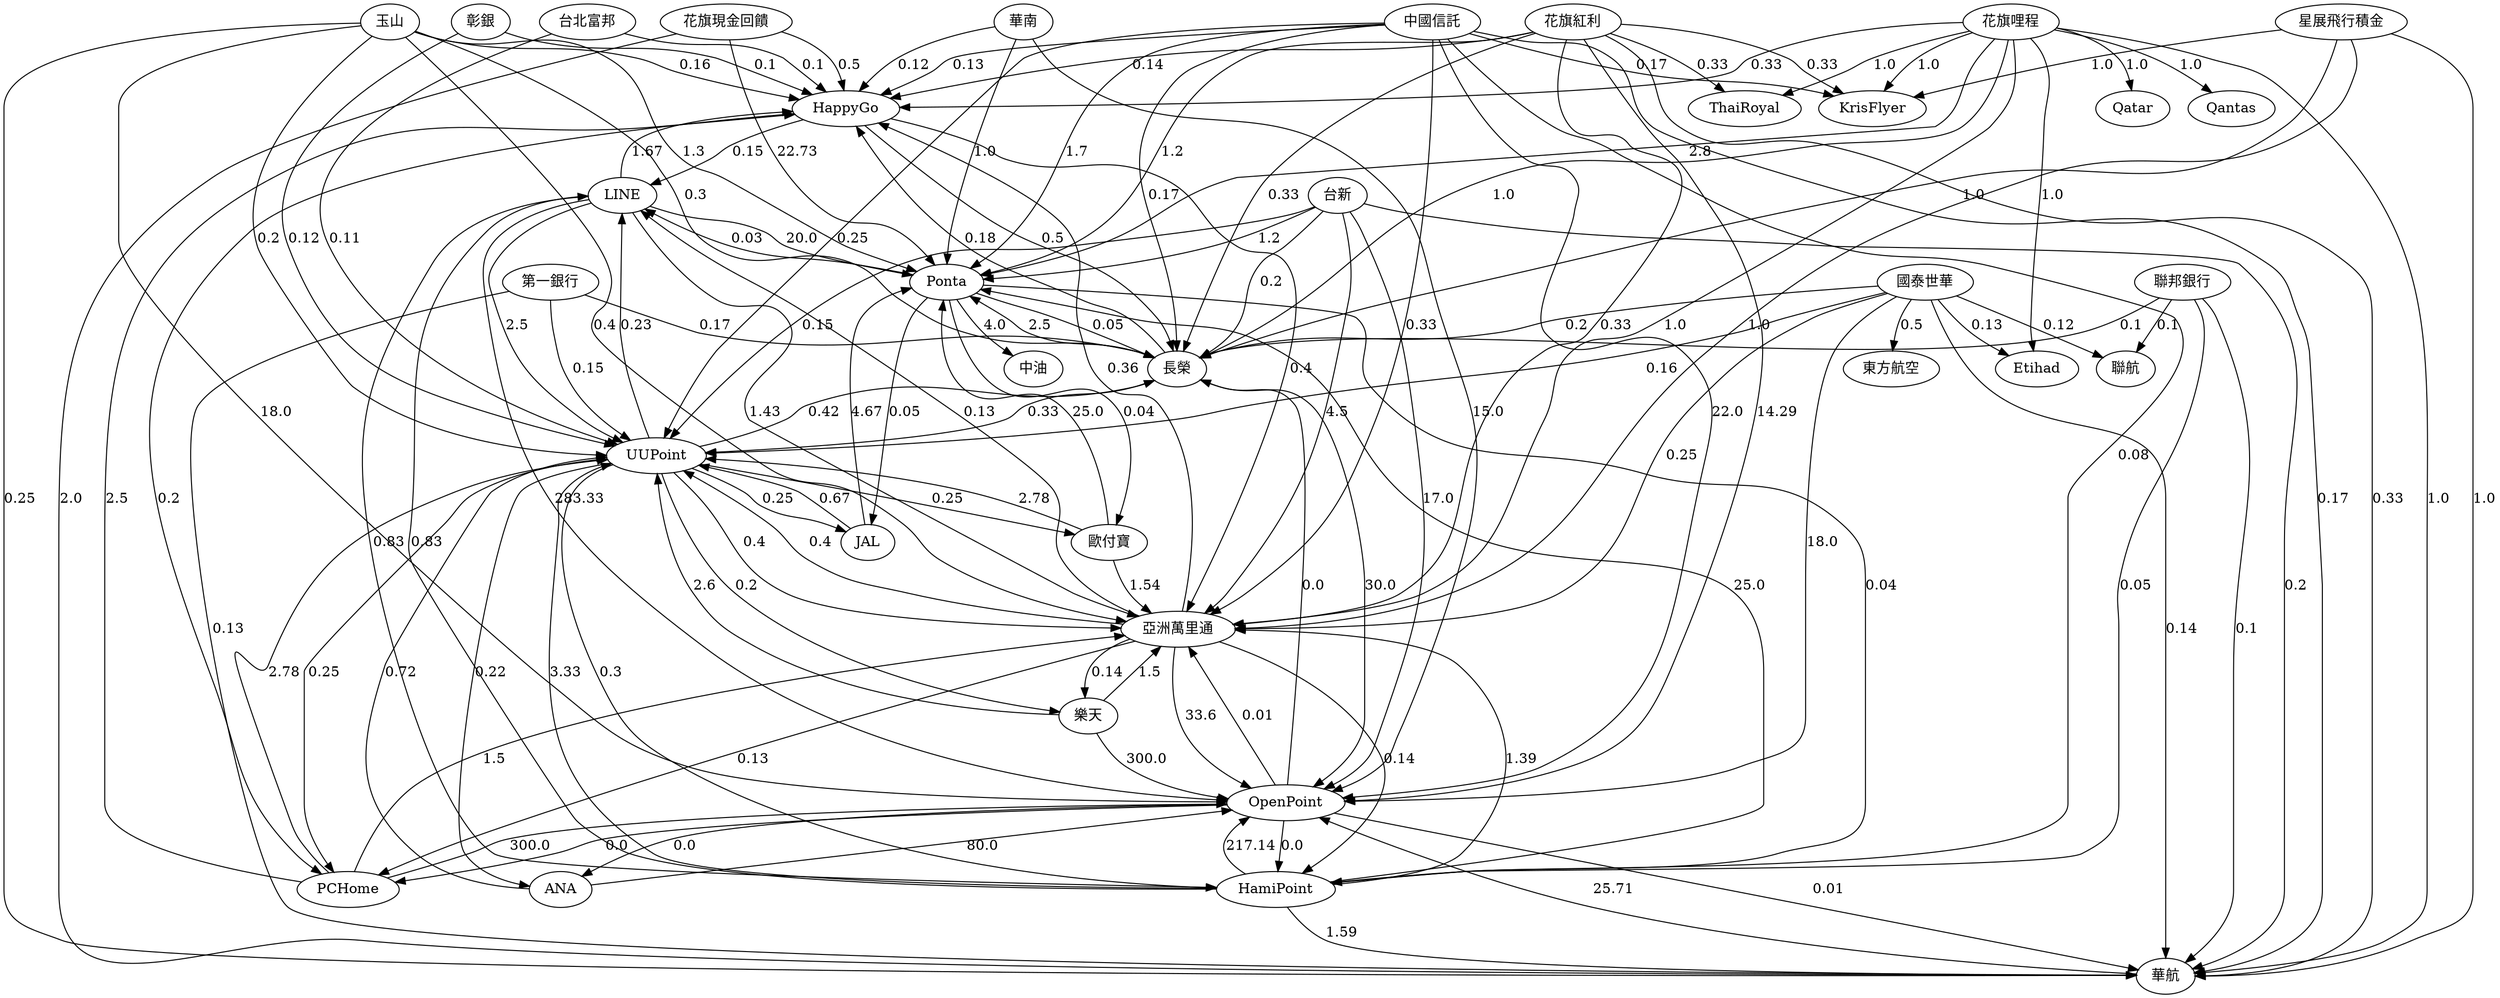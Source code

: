 digraph G {HappyGo->LINE [label="0.15"]
HappyGo->亞洲萬里通 [label="0.4"]
HappyGo->長榮 [label="0.5"]
HappyGo->PCHome [label="0.2"]
OpenPoint->HamiPoint [label="0.0"]
OpenPoint->PCHome [label="0.0"]
OpenPoint->亞洲萬里通 [label="0.01"]
OpenPoint->華航 [label="0.01"]
OpenPoint->ANA [label="0.0"]
OpenPoint->長榮 [label="0.0"]
華航->OpenPoint [label="25.71"]
ANA->OpenPoint [label="80.0"]
ANA->UUPoint [label="0.72"]
JAL->UUPoint [label="0.67"]
JAL->Ponta [label="4.67"]
長榮->OpenPoint [label="30.0"]
UUPoint->亞洲萬里通 [label="0.4"]
UUPoint->JAL [label="0.25"]
UUPoint->ANA [label="0.22"]
UUPoint->長榮 [label="0.42"]
UUPoint->樂天 [label="0.2"]
UUPoint->歐付寶 [label="0.25"]
UUPoint->PCHome [label="0.25"]
UUPoint->HamiPoint [label="0.3"]
UUPoint->LINE [label="0.23"]
Ponta->LINE [label="0.03"]
Ponta->JAL [label="0.05"]
Ponta->長榮 [label="0.05"]
Ponta->歐付寶 [label="0.04"]
Ponta->HamiPoint [label="0.04"]
Ponta->中油 [label="4.0"]
台新->Ponta [label="1.2"]
台新->華航 [label="0.2"]
台新->長榮 [label="0.2"]
台新->亞洲萬里通 [label="4.5"]
台新->UUPoint [label="0.15"]
台新->OpenPoint [label="17.0"]
玉山->Ponta [label="1.3"]
玉山->UUPoint [label="0.2"]
玉山->OpenPoint [label="18.0"]
玉山->HappyGo [label="0.16"]
玉山->華航 [label="0.25"]
玉山->長榮 [label="0.3"]
玉山->亞洲萬里通 [label="0.4"]
花旗紅利->亞洲萬里通 [label="0.33"]
花旗紅利->華航 [label="0.33"]
花旗紅利->長榮 [label="0.33"]
花旗紅利->KrisFlyer [label="0.33"]
花旗紅利->ThaiRoyal [label="0.33"]
花旗紅利->HappyGo [label="0.14"]
花旗紅利->OpenPoint [label="14.29"]
花旗紅利->Ponta [label="1.2"]
花旗現金回饋->HappyGo [label="0.5"]
花旗現金回饋->Ponta [label="22.73"]
花旗現金回饋->華航 [label="2.0"]
花旗哩程->HappyGo [label="0.33"]
花旗哩程->Ponta [label="2.8"]
花旗哩程->亞洲萬里通 [label="1.0"]
花旗哩程->華航 [label="1.0"]
花旗哩程->長榮 [label="1.0"]
花旗哩程->KrisFlyer [label="1.0"]
花旗哩程->ThaiRoyal [label="1.0"]
花旗哩程->Etihad [label="1.0"]
花旗哩程->Qatar [label="1.0"]
花旗哩程->Qantas [label="1.0"]
華南->Ponta [label="1.0"]
華南->HappyGo [label="0.12"]
華南->OpenPoint [label="15.0"]
歐付寶->亞洲萬里通 [label="1.54"]
歐付寶->UUPoint [label="2.78"]
歐付寶->Ponta [label="25.0"]
HamiPoint->UUPoint [label="3.33"]
HamiPoint->Ponta [label="25.0"]
HamiPoint->LINE [label="0.83"]
HamiPoint->華航 [label="1.59"]
HamiPoint->亞洲萬里通 [label="1.39"]
HamiPoint->OpenPoint [label="217.14"]
樂天->OpenPoint [label="300.0"]
樂天->UUPoint [label="2.6"]
樂天->亞洲萬里通 [label="1.5"]
亞洲萬里通->HamiPoint [label="0.14"]
亞洲萬里通->LINE [label="0.13"]
亞洲萬里通->PCHome [label="0.13"]
亞洲萬里通->樂天 [label="0.14"]
亞洲萬里通->OpenPoint [label="33.6"]
亞洲萬里通->UUPoint [label="0.4"]
亞洲萬里通->HappyGo [label="0.36"]
聯邦銀行->HamiPoint [label="0.05"]
聯邦銀行->長榮 [label="0.1"]
聯邦銀行->華航 [label="0.1"]
聯邦銀行->聯航 [label="0.1"]
中國信託->HamiPoint [label="0.08"]
中國信託->長榮 [label="0.17"]
中國信託->華航 [label="0.17"]
中國信託->亞洲萬里通 [label="0.33"]
中國信託->KrisFlyer [label="0.17"]
中國信託->Ponta [label="1.7"]
中國信託->UUPoint [label="0.25"]
中國信託->OpenPoint [label="22.0"]
中國信託->HappyGo [label="0.13"]
LINE->HamiPoint [label="0.83"]
LINE->HappyGo [label="1.67"]
LINE->OpenPoint [label="283.33"]
LINE->Ponta [label="20.0"]
LINE->UUPoint [label="2.5"]
LINE->亞洲萬里通 [label="1.43"]
PCHome->HappyGo [label="2.5"]
PCHome->亞洲萬里通 [label="1.5"]
PCHome->OpenPoint [label="300.0"]
PCHome->UUPoint [label="2.78"]
長榮->HappyGo [label="0.18"]
長榮->UUPoint [label="0.33"]
長榮->Ponta [label="2.5"]
彰銀->HappyGo [label="0.1"]
彰銀->UUPoint [label="0.12"]
台北富邦->HappyGo [label="0.1"]
台北富邦->UUPoint [label="0.11"]
第一銀行->UUPoint [label="0.15"]
第一銀行->華航 [label="0.13"]
第一銀行->長榮 [label="0.17"]
國泰世華->OpenPoint [label="18.0"]
國泰世華->UUPoint [label="0.16"]
國泰世華->華航 [label="0.14"]
國泰世華->長榮 [label="0.2"]
國泰世華->亞洲萬里通 [label="0.25"]
國泰世華->東方航空 [label="0.5"]
國泰世華->聯航 [label="0.12"]
國泰世華->Etihad [label="0.13"]
星展飛行積金->華航 [label="1.0"]
星展飛行積金->長榮 [label="1.0"]
星展飛行積金->亞洲萬里通 [label="1.0"]
星展飛行積金->KrisFlyer [label="1.0"]
}
